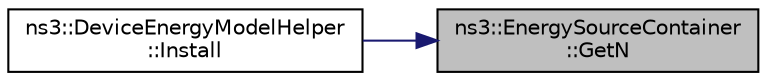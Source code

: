digraph "ns3::EnergySourceContainer::GetN"
{
 // LATEX_PDF_SIZE
  edge [fontname="Helvetica",fontsize="10",labelfontname="Helvetica",labelfontsize="10"];
  node [fontname="Helvetica",fontsize="10",shape=record];
  rankdir="RL";
  Node1 [label="ns3::EnergySourceContainer\l::GetN",height=0.2,width=0.4,color="black", fillcolor="grey75", style="filled", fontcolor="black",tooltip="Get the number of Ptr<EnergySource> stored in this container."];
  Node1 -> Node2 [dir="back",color="midnightblue",fontsize="10",style="solid",fontname="Helvetica"];
  Node2 [label="ns3::DeviceEnergyModelHelper\l::Install",height=0.2,width=0.4,color="black", fillcolor="white", style="filled",URL="$classns3_1_1_device_energy_model_helper.html#a873f784a128ad796d8ddf3c93bb774ab",tooltip=" "];
}

